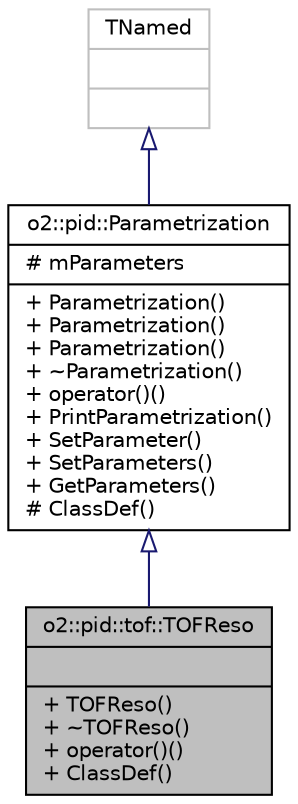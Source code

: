 digraph "o2::pid::tof::TOFReso"
{
 // INTERACTIVE_SVG=YES
  bgcolor="transparent";
  edge [fontname="Helvetica",fontsize="10",labelfontname="Helvetica",labelfontsize="10"];
  node [fontname="Helvetica",fontsize="10",shape=record];
  Node0 [label="{o2::pid::tof::TOFReso\n||+ TOFReso()\l+ ~TOFReso()\l+ operator()()\l+ ClassDef()\l}",height=0.2,width=0.4,color="black", fillcolor="grey75", style="filled", fontcolor="black"];
  Node1 -> Node0 [dir="back",color="midnightblue",fontsize="10",style="solid",arrowtail="onormal",fontname="Helvetica"];
  Node1 [label="{o2::pid::Parametrization\n|# mParameters\l|+ Parametrization()\l+ Parametrization()\l+ Parametrization()\l+ ~Parametrization()\l+ operator()()\l+ PrintParametrization()\l+ SetParameter()\l+ SetParameters()\l+ GetParameters()\l# ClassDef()\l}",height=0.2,width=0.4,color="black",URL="$de/dbd/classo2_1_1pid_1_1Parametrization.html",tooltip="Class to handle the parameters and the parametrization of a given detector response. "];
  Node2 -> Node1 [dir="back",color="midnightblue",fontsize="10",style="solid",arrowtail="onormal",fontname="Helvetica"];
  Node2 [label="{TNamed\n||}",height=0.2,width=0.4,color="grey75"];
}
